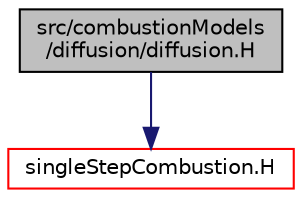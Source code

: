 digraph "src/combustionModels/diffusion/diffusion.H"
{
  bgcolor="transparent";
  edge [fontname="Helvetica",fontsize="10",labelfontname="Helvetica",labelfontsize="10"];
  node [fontname="Helvetica",fontsize="10",shape=record];
  Node1 [label="src/combustionModels\l/diffusion/diffusion.H",height=0.2,width=0.4,color="black", fillcolor="grey75", style="filled", fontcolor="black"];
  Node1 -> Node2 [color="midnightblue",fontsize="10",style="solid",fontname="Helvetica"];
  Node2 [label="singleStepCombustion.H",height=0.2,width=0.4,color="red",URL="$a04690.html"];
}
